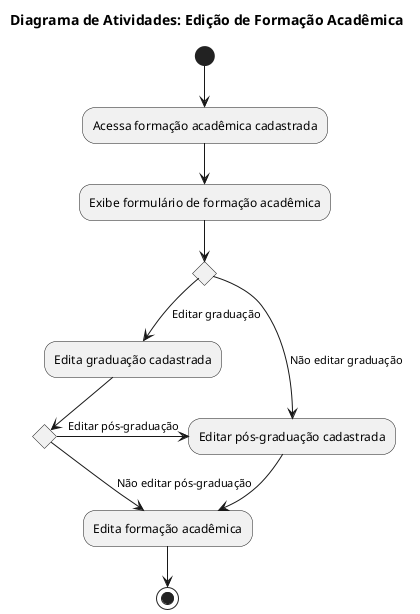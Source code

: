 @startuml   diagramaAtividade

    title "Diagrama de Atividades: Edição de Formação Acadêmica"

    (*) --> Acessa formação acadêmica cadastrada
    --> Exibe formulário de formação acadêmica
    if "" then
    -->[Editar graduação] Edita graduação cadastrada
            if "" then
            ->[Editar pós-graduação] "Editar pós-graduação cadastrada" as editPG
            --> "Edita formação acadêmica" as editFA
            else
            -->[Não editar pós-graduação] editFA
            -->(*)
            endif
    else
    -->[Não editar graduação] editPG
    endif
@enduml 